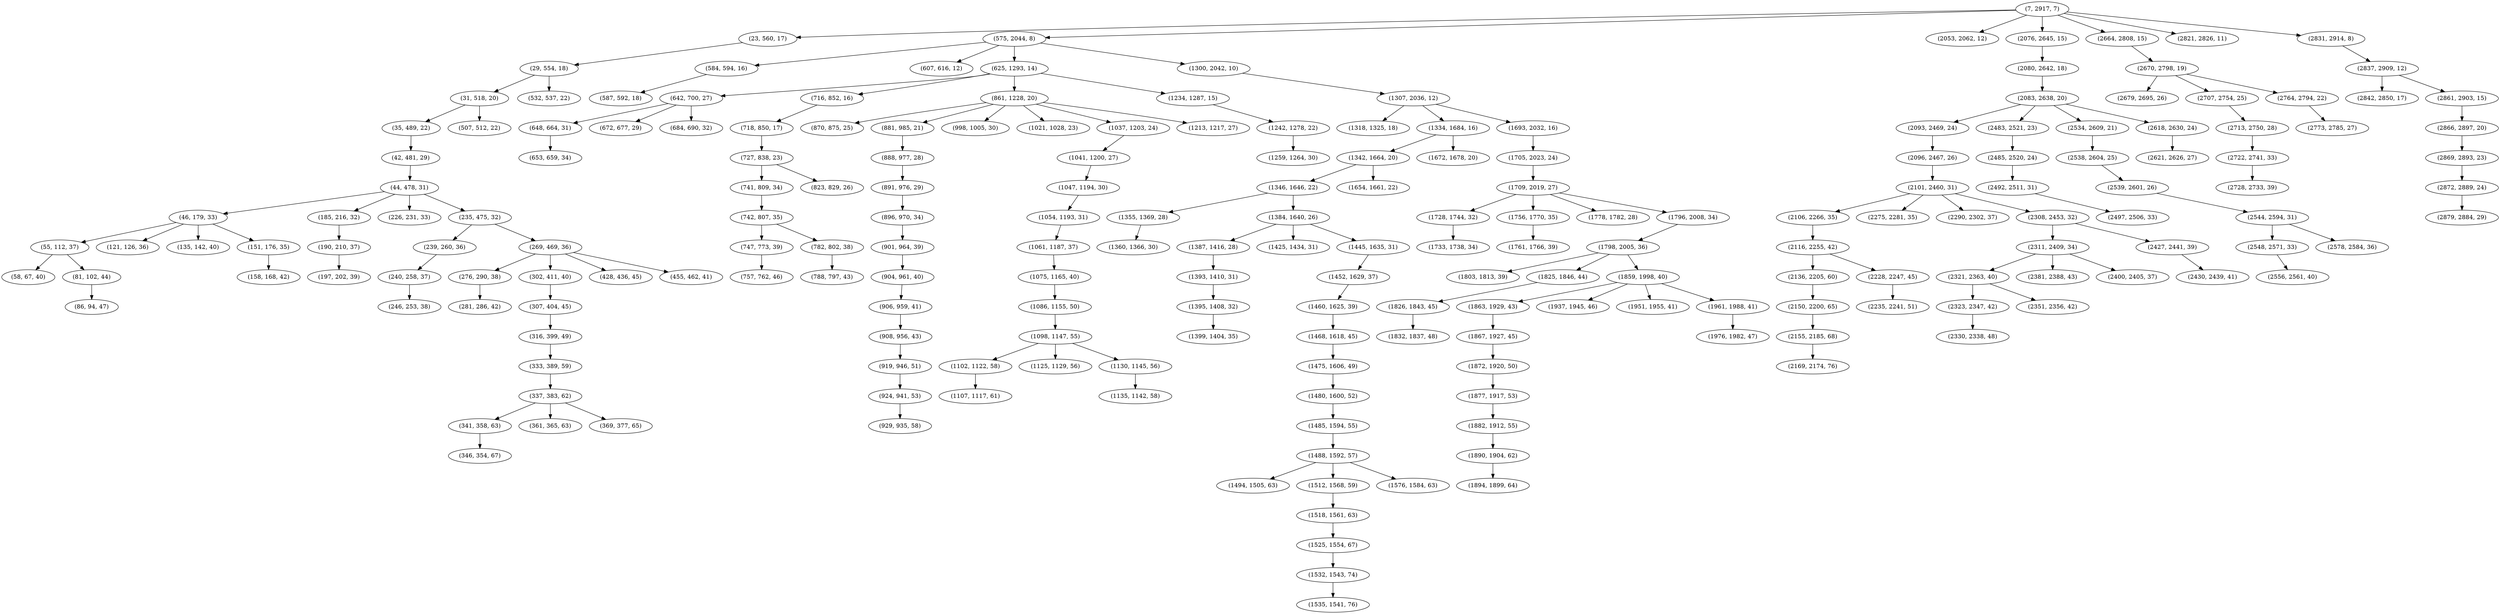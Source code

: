 digraph tree {
    "(7, 2917, 7)";
    "(23, 560, 17)";
    "(29, 554, 18)";
    "(31, 518, 20)";
    "(35, 489, 22)";
    "(42, 481, 29)";
    "(44, 478, 31)";
    "(46, 179, 33)";
    "(55, 112, 37)";
    "(58, 67, 40)";
    "(81, 102, 44)";
    "(86, 94, 47)";
    "(121, 126, 36)";
    "(135, 142, 40)";
    "(151, 176, 35)";
    "(158, 168, 42)";
    "(185, 216, 32)";
    "(190, 210, 37)";
    "(197, 202, 39)";
    "(226, 231, 33)";
    "(235, 475, 32)";
    "(239, 260, 36)";
    "(240, 258, 37)";
    "(246, 253, 38)";
    "(269, 469, 36)";
    "(276, 290, 38)";
    "(281, 286, 42)";
    "(302, 411, 40)";
    "(307, 404, 45)";
    "(316, 399, 49)";
    "(333, 389, 59)";
    "(337, 383, 62)";
    "(341, 358, 63)";
    "(346, 354, 67)";
    "(361, 365, 63)";
    "(369, 377, 65)";
    "(428, 436, 45)";
    "(455, 462, 41)";
    "(507, 512, 22)";
    "(532, 537, 22)";
    "(575, 2044, 8)";
    "(584, 594, 16)";
    "(587, 592, 18)";
    "(607, 616, 12)";
    "(625, 1293, 14)";
    "(642, 700, 27)";
    "(648, 664, 31)";
    "(653, 659, 34)";
    "(672, 677, 29)";
    "(684, 690, 32)";
    "(716, 852, 16)";
    "(718, 850, 17)";
    "(727, 838, 23)";
    "(741, 809, 34)";
    "(742, 807, 35)";
    "(747, 773, 39)";
    "(757, 762, 46)";
    "(782, 802, 38)";
    "(788, 797, 43)";
    "(823, 829, 26)";
    "(861, 1228, 20)";
    "(870, 875, 25)";
    "(881, 985, 21)";
    "(888, 977, 28)";
    "(891, 976, 29)";
    "(896, 970, 34)";
    "(901, 964, 39)";
    "(904, 961, 40)";
    "(906, 959, 41)";
    "(908, 956, 43)";
    "(919, 946, 51)";
    "(924, 941, 53)";
    "(929, 935, 58)";
    "(998, 1005, 30)";
    "(1021, 1028, 23)";
    "(1037, 1203, 24)";
    "(1041, 1200, 27)";
    "(1047, 1194, 30)";
    "(1054, 1193, 31)";
    "(1061, 1187, 37)";
    "(1075, 1165, 40)";
    "(1086, 1155, 50)";
    "(1098, 1147, 55)";
    "(1102, 1122, 58)";
    "(1107, 1117, 61)";
    "(1125, 1129, 56)";
    "(1130, 1145, 56)";
    "(1135, 1142, 58)";
    "(1213, 1217, 27)";
    "(1234, 1287, 15)";
    "(1242, 1278, 22)";
    "(1259, 1264, 30)";
    "(1300, 2042, 10)";
    "(1307, 2036, 12)";
    "(1318, 1325, 18)";
    "(1334, 1684, 16)";
    "(1342, 1664, 20)";
    "(1346, 1646, 22)";
    "(1355, 1369, 28)";
    "(1360, 1366, 30)";
    "(1384, 1640, 26)";
    "(1387, 1416, 28)";
    "(1393, 1410, 31)";
    "(1395, 1408, 32)";
    "(1399, 1404, 35)";
    "(1425, 1434, 31)";
    "(1445, 1635, 31)";
    "(1452, 1629, 37)";
    "(1460, 1625, 39)";
    "(1468, 1618, 45)";
    "(1475, 1606, 49)";
    "(1480, 1600, 52)";
    "(1485, 1594, 55)";
    "(1488, 1592, 57)";
    "(1494, 1505, 63)";
    "(1512, 1568, 59)";
    "(1518, 1561, 63)";
    "(1525, 1554, 67)";
    "(1532, 1543, 74)";
    "(1535, 1541, 76)";
    "(1576, 1584, 63)";
    "(1654, 1661, 22)";
    "(1672, 1678, 20)";
    "(1693, 2032, 16)";
    "(1705, 2023, 24)";
    "(1709, 2019, 27)";
    "(1728, 1744, 32)";
    "(1733, 1738, 34)";
    "(1756, 1770, 35)";
    "(1761, 1766, 39)";
    "(1778, 1782, 28)";
    "(1796, 2008, 34)";
    "(1798, 2005, 36)";
    "(1803, 1813, 39)";
    "(1825, 1846, 44)";
    "(1826, 1843, 45)";
    "(1832, 1837, 48)";
    "(1859, 1998, 40)";
    "(1863, 1929, 43)";
    "(1867, 1927, 45)";
    "(1872, 1920, 50)";
    "(1877, 1917, 53)";
    "(1882, 1912, 55)";
    "(1890, 1904, 62)";
    "(1894, 1899, 64)";
    "(1937, 1945, 46)";
    "(1951, 1955, 41)";
    "(1961, 1988, 41)";
    "(1976, 1982, 47)";
    "(2053, 2062, 12)";
    "(2076, 2645, 15)";
    "(2080, 2642, 18)";
    "(2083, 2638, 20)";
    "(2093, 2469, 24)";
    "(2096, 2467, 26)";
    "(2101, 2460, 31)";
    "(2106, 2266, 35)";
    "(2116, 2255, 42)";
    "(2136, 2205, 60)";
    "(2150, 2200, 65)";
    "(2155, 2185, 68)";
    "(2169, 2174, 76)";
    "(2228, 2247, 45)";
    "(2235, 2241, 51)";
    "(2275, 2281, 35)";
    "(2290, 2302, 37)";
    "(2308, 2453, 32)";
    "(2311, 2409, 34)";
    "(2321, 2363, 40)";
    "(2323, 2347, 42)";
    "(2330, 2338, 48)";
    "(2351, 2356, 42)";
    "(2381, 2388, 43)";
    "(2400, 2405, 37)";
    "(2427, 2441, 39)";
    "(2430, 2439, 41)";
    "(2483, 2521, 23)";
    "(2485, 2520, 24)";
    "(2492, 2511, 31)";
    "(2497, 2506, 33)";
    "(2534, 2609, 21)";
    "(2538, 2604, 25)";
    "(2539, 2601, 26)";
    "(2544, 2594, 31)";
    "(2548, 2571, 33)";
    "(2556, 2561, 40)";
    "(2578, 2584, 36)";
    "(2618, 2630, 24)";
    "(2621, 2626, 27)";
    "(2664, 2808, 15)";
    "(2670, 2798, 19)";
    "(2679, 2695, 26)";
    "(2707, 2754, 25)";
    "(2713, 2750, 28)";
    "(2722, 2741, 33)";
    "(2728, 2733, 39)";
    "(2764, 2794, 22)";
    "(2773, 2785, 27)";
    "(2821, 2826, 11)";
    "(2831, 2914, 8)";
    "(2837, 2909, 12)";
    "(2842, 2850, 17)";
    "(2861, 2903, 15)";
    "(2866, 2897, 20)";
    "(2869, 2893, 23)";
    "(2872, 2889, 24)";
    "(2879, 2884, 29)";
    "(7, 2917, 7)" -> "(23, 560, 17)";
    "(7, 2917, 7)" -> "(575, 2044, 8)";
    "(7, 2917, 7)" -> "(2053, 2062, 12)";
    "(7, 2917, 7)" -> "(2076, 2645, 15)";
    "(7, 2917, 7)" -> "(2664, 2808, 15)";
    "(7, 2917, 7)" -> "(2821, 2826, 11)";
    "(7, 2917, 7)" -> "(2831, 2914, 8)";
    "(23, 560, 17)" -> "(29, 554, 18)";
    "(29, 554, 18)" -> "(31, 518, 20)";
    "(29, 554, 18)" -> "(532, 537, 22)";
    "(31, 518, 20)" -> "(35, 489, 22)";
    "(31, 518, 20)" -> "(507, 512, 22)";
    "(35, 489, 22)" -> "(42, 481, 29)";
    "(42, 481, 29)" -> "(44, 478, 31)";
    "(44, 478, 31)" -> "(46, 179, 33)";
    "(44, 478, 31)" -> "(185, 216, 32)";
    "(44, 478, 31)" -> "(226, 231, 33)";
    "(44, 478, 31)" -> "(235, 475, 32)";
    "(46, 179, 33)" -> "(55, 112, 37)";
    "(46, 179, 33)" -> "(121, 126, 36)";
    "(46, 179, 33)" -> "(135, 142, 40)";
    "(46, 179, 33)" -> "(151, 176, 35)";
    "(55, 112, 37)" -> "(58, 67, 40)";
    "(55, 112, 37)" -> "(81, 102, 44)";
    "(81, 102, 44)" -> "(86, 94, 47)";
    "(151, 176, 35)" -> "(158, 168, 42)";
    "(185, 216, 32)" -> "(190, 210, 37)";
    "(190, 210, 37)" -> "(197, 202, 39)";
    "(235, 475, 32)" -> "(239, 260, 36)";
    "(235, 475, 32)" -> "(269, 469, 36)";
    "(239, 260, 36)" -> "(240, 258, 37)";
    "(240, 258, 37)" -> "(246, 253, 38)";
    "(269, 469, 36)" -> "(276, 290, 38)";
    "(269, 469, 36)" -> "(302, 411, 40)";
    "(269, 469, 36)" -> "(428, 436, 45)";
    "(269, 469, 36)" -> "(455, 462, 41)";
    "(276, 290, 38)" -> "(281, 286, 42)";
    "(302, 411, 40)" -> "(307, 404, 45)";
    "(307, 404, 45)" -> "(316, 399, 49)";
    "(316, 399, 49)" -> "(333, 389, 59)";
    "(333, 389, 59)" -> "(337, 383, 62)";
    "(337, 383, 62)" -> "(341, 358, 63)";
    "(337, 383, 62)" -> "(361, 365, 63)";
    "(337, 383, 62)" -> "(369, 377, 65)";
    "(341, 358, 63)" -> "(346, 354, 67)";
    "(575, 2044, 8)" -> "(584, 594, 16)";
    "(575, 2044, 8)" -> "(607, 616, 12)";
    "(575, 2044, 8)" -> "(625, 1293, 14)";
    "(575, 2044, 8)" -> "(1300, 2042, 10)";
    "(584, 594, 16)" -> "(587, 592, 18)";
    "(625, 1293, 14)" -> "(642, 700, 27)";
    "(625, 1293, 14)" -> "(716, 852, 16)";
    "(625, 1293, 14)" -> "(861, 1228, 20)";
    "(625, 1293, 14)" -> "(1234, 1287, 15)";
    "(642, 700, 27)" -> "(648, 664, 31)";
    "(642, 700, 27)" -> "(672, 677, 29)";
    "(642, 700, 27)" -> "(684, 690, 32)";
    "(648, 664, 31)" -> "(653, 659, 34)";
    "(716, 852, 16)" -> "(718, 850, 17)";
    "(718, 850, 17)" -> "(727, 838, 23)";
    "(727, 838, 23)" -> "(741, 809, 34)";
    "(727, 838, 23)" -> "(823, 829, 26)";
    "(741, 809, 34)" -> "(742, 807, 35)";
    "(742, 807, 35)" -> "(747, 773, 39)";
    "(742, 807, 35)" -> "(782, 802, 38)";
    "(747, 773, 39)" -> "(757, 762, 46)";
    "(782, 802, 38)" -> "(788, 797, 43)";
    "(861, 1228, 20)" -> "(870, 875, 25)";
    "(861, 1228, 20)" -> "(881, 985, 21)";
    "(861, 1228, 20)" -> "(998, 1005, 30)";
    "(861, 1228, 20)" -> "(1021, 1028, 23)";
    "(861, 1228, 20)" -> "(1037, 1203, 24)";
    "(861, 1228, 20)" -> "(1213, 1217, 27)";
    "(881, 985, 21)" -> "(888, 977, 28)";
    "(888, 977, 28)" -> "(891, 976, 29)";
    "(891, 976, 29)" -> "(896, 970, 34)";
    "(896, 970, 34)" -> "(901, 964, 39)";
    "(901, 964, 39)" -> "(904, 961, 40)";
    "(904, 961, 40)" -> "(906, 959, 41)";
    "(906, 959, 41)" -> "(908, 956, 43)";
    "(908, 956, 43)" -> "(919, 946, 51)";
    "(919, 946, 51)" -> "(924, 941, 53)";
    "(924, 941, 53)" -> "(929, 935, 58)";
    "(1037, 1203, 24)" -> "(1041, 1200, 27)";
    "(1041, 1200, 27)" -> "(1047, 1194, 30)";
    "(1047, 1194, 30)" -> "(1054, 1193, 31)";
    "(1054, 1193, 31)" -> "(1061, 1187, 37)";
    "(1061, 1187, 37)" -> "(1075, 1165, 40)";
    "(1075, 1165, 40)" -> "(1086, 1155, 50)";
    "(1086, 1155, 50)" -> "(1098, 1147, 55)";
    "(1098, 1147, 55)" -> "(1102, 1122, 58)";
    "(1098, 1147, 55)" -> "(1125, 1129, 56)";
    "(1098, 1147, 55)" -> "(1130, 1145, 56)";
    "(1102, 1122, 58)" -> "(1107, 1117, 61)";
    "(1130, 1145, 56)" -> "(1135, 1142, 58)";
    "(1234, 1287, 15)" -> "(1242, 1278, 22)";
    "(1242, 1278, 22)" -> "(1259, 1264, 30)";
    "(1300, 2042, 10)" -> "(1307, 2036, 12)";
    "(1307, 2036, 12)" -> "(1318, 1325, 18)";
    "(1307, 2036, 12)" -> "(1334, 1684, 16)";
    "(1307, 2036, 12)" -> "(1693, 2032, 16)";
    "(1334, 1684, 16)" -> "(1342, 1664, 20)";
    "(1334, 1684, 16)" -> "(1672, 1678, 20)";
    "(1342, 1664, 20)" -> "(1346, 1646, 22)";
    "(1342, 1664, 20)" -> "(1654, 1661, 22)";
    "(1346, 1646, 22)" -> "(1355, 1369, 28)";
    "(1346, 1646, 22)" -> "(1384, 1640, 26)";
    "(1355, 1369, 28)" -> "(1360, 1366, 30)";
    "(1384, 1640, 26)" -> "(1387, 1416, 28)";
    "(1384, 1640, 26)" -> "(1425, 1434, 31)";
    "(1384, 1640, 26)" -> "(1445, 1635, 31)";
    "(1387, 1416, 28)" -> "(1393, 1410, 31)";
    "(1393, 1410, 31)" -> "(1395, 1408, 32)";
    "(1395, 1408, 32)" -> "(1399, 1404, 35)";
    "(1445, 1635, 31)" -> "(1452, 1629, 37)";
    "(1452, 1629, 37)" -> "(1460, 1625, 39)";
    "(1460, 1625, 39)" -> "(1468, 1618, 45)";
    "(1468, 1618, 45)" -> "(1475, 1606, 49)";
    "(1475, 1606, 49)" -> "(1480, 1600, 52)";
    "(1480, 1600, 52)" -> "(1485, 1594, 55)";
    "(1485, 1594, 55)" -> "(1488, 1592, 57)";
    "(1488, 1592, 57)" -> "(1494, 1505, 63)";
    "(1488, 1592, 57)" -> "(1512, 1568, 59)";
    "(1488, 1592, 57)" -> "(1576, 1584, 63)";
    "(1512, 1568, 59)" -> "(1518, 1561, 63)";
    "(1518, 1561, 63)" -> "(1525, 1554, 67)";
    "(1525, 1554, 67)" -> "(1532, 1543, 74)";
    "(1532, 1543, 74)" -> "(1535, 1541, 76)";
    "(1693, 2032, 16)" -> "(1705, 2023, 24)";
    "(1705, 2023, 24)" -> "(1709, 2019, 27)";
    "(1709, 2019, 27)" -> "(1728, 1744, 32)";
    "(1709, 2019, 27)" -> "(1756, 1770, 35)";
    "(1709, 2019, 27)" -> "(1778, 1782, 28)";
    "(1709, 2019, 27)" -> "(1796, 2008, 34)";
    "(1728, 1744, 32)" -> "(1733, 1738, 34)";
    "(1756, 1770, 35)" -> "(1761, 1766, 39)";
    "(1796, 2008, 34)" -> "(1798, 2005, 36)";
    "(1798, 2005, 36)" -> "(1803, 1813, 39)";
    "(1798, 2005, 36)" -> "(1825, 1846, 44)";
    "(1798, 2005, 36)" -> "(1859, 1998, 40)";
    "(1825, 1846, 44)" -> "(1826, 1843, 45)";
    "(1826, 1843, 45)" -> "(1832, 1837, 48)";
    "(1859, 1998, 40)" -> "(1863, 1929, 43)";
    "(1859, 1998, 40)" -> "(1937, 1945, 46)";
    "(1859, 1998, 40)" -> "(1951, 1955, 41)";
    "(1859, 1998, 40)" -> "(1961, 1988, 41)";
    "(1863, 1929, 43)" -> "(1867, 1927, 45)";
    "(1867, 1927, 45)" -> "(1872, 1920, 50)";
    "(1872, 1920, 50)" -> "(1877, 1917, 53)";
    "(1877, 1917, 53)" -> "(1882, 1912, 55)";
    "(1882, 1912, 55)" -> "(1890, 1904, 62)";
    "(1890, 1904, 62)" -> "(1894, 1899, 64)";
    "(1961, 1988, 41)" -> "(1976, 1982, 47)";
    "(2076, 2645, 15)" -> "(2080, 2642, 18)";
    "(2080, 2642, 18)" -> "(2083, 2638, 20)";
    "(2083, 2638, 20)" -> "(2093, 2469, 24)";
    "(2083, 2638, 20)" -> "(2483, 2521, 23)";
    "(2083, 2638, 20)" -> "(2534, 2609, 21)";
    "(2083, 2638, 20)" -> "(2618, 2630, 24)";
    "(2093, 2469, 24)" -> "(2096, 2467, 26)";
    "(2096, 2467, 26)" -> "(2101, 2460, 31)";
    "(2101, 2460, 31)" -> "(2106, 2266, 35)";
    "(2101, 2460, 31)" -> "(2275, 2281, 35)";
    "(2101, 2460, 31)" -> "(2290, 2302, 37)";
    "(2101, 2460, 31)" -> "(2308, 2453, 32)";
    "(2106, 2266, 35)" -> "(2116, 2255, 42)";
    "(2116, 2255, 42)" -> "(2136, 2205, 60)";
    "(2116, 2255, 42)" -> "(2228, 2247, 45)";
    "(2136, 2205, 60)" -> "(2150, 2200, 65)";
    "(2150, 2200, 65)" -> "(2155, 2185, 68)";
    "(2155, 2185, 68)" -> "(2169, 2174, 76)";
    "(2228, 2247, 45)" -> "(2235, 2241, 51)";
    "(2308, 2453, 32)" -> "(2311, 2409, 34)";
    "(2308, 2453, 32)" -> "(2427, 2441, 39)";
    "(2311, 2409, 34)" -> "(2321, 2363, 40)";
    "(2311, 2409, 34)" -> "(2381, 2388, 43)";
    "(2311, 2409, 34)" -> "(2400, 2405, 37)";
    "(2321, 2363, 40)" -> "(2323, 2347, 42)";
    "(2321, 2363, 40)" -> "(2351, 2356, 42)";
    "(2323, 2347, 42)" -> "(2330, 2338, 48)";
    "(2427, 2441, 39)" -> "(2430, 2439, 41)";
    "(2483, 2521, 23)" -> "(2485, 2520, 24)";
    "(2485, 2520, 24)" -> "(2492, 2511, 31)";
    "(2492, 2511, 31)" -> "(2497, 2506, 33)";
    "(2534, 2609, 21)" -> "(2538, 2604, 25)";
    "(2538, 2604, 25)" -> "(2539, 2601, 26)";
    "(2539, 2601, 26)" -> "(2544, 2594, 31)";
    "(2544, 2594, 31)" -> "(2548, 2571, 33)";
    "(2544, 2594, 31)" -> "(2578, 2584, 36)";
    "(2548, 2571, 33)" -> "(2556, 2561, 40)";
    "(2618, 2630, 24)" -> "(2621, 2626, 27)";
    "(2664, 2808, 15)" -> "(2670, 2798, 19)";
    "(2670, 2798, 19)" -> "(2679, 2695, 26)";
    "(2670, 2798, 19)" -> "(2707, 2754, 25)";
    "(2670, 2798, 19)" -> "(2764, 2794, 22)";
    "(2707, 2754, 25)" -> "(2713, 2750, 28)";
    "(2713, 2750, 28)" -> "(2722, 2741, 33)";
    "(2722, 2741, 33)" -> "(2728, 2733, 39)";
    "(2764, 2794, 22)" -> "(2773, 2785, 27)";
    "(2831, 2914, 8)" -> "(2837, 2909, 12)";
    "(2837, 2909, 12)" -> "(2842, 2850, 17)";
    "(2837, 2909, 12)" -> "(2861, 2903, 15)";
    "(2861, 2903, 15)" -> "(2866, 2897, 20)";
    "(2866, 2897, 20)" -> "(2869, 2893, 23)";
    "(2869, 2893, 23)" -> "(2872, 2889, 24)";
    "(2872, 2889, 24)" -> "(2879, 2884, 29)";
}
